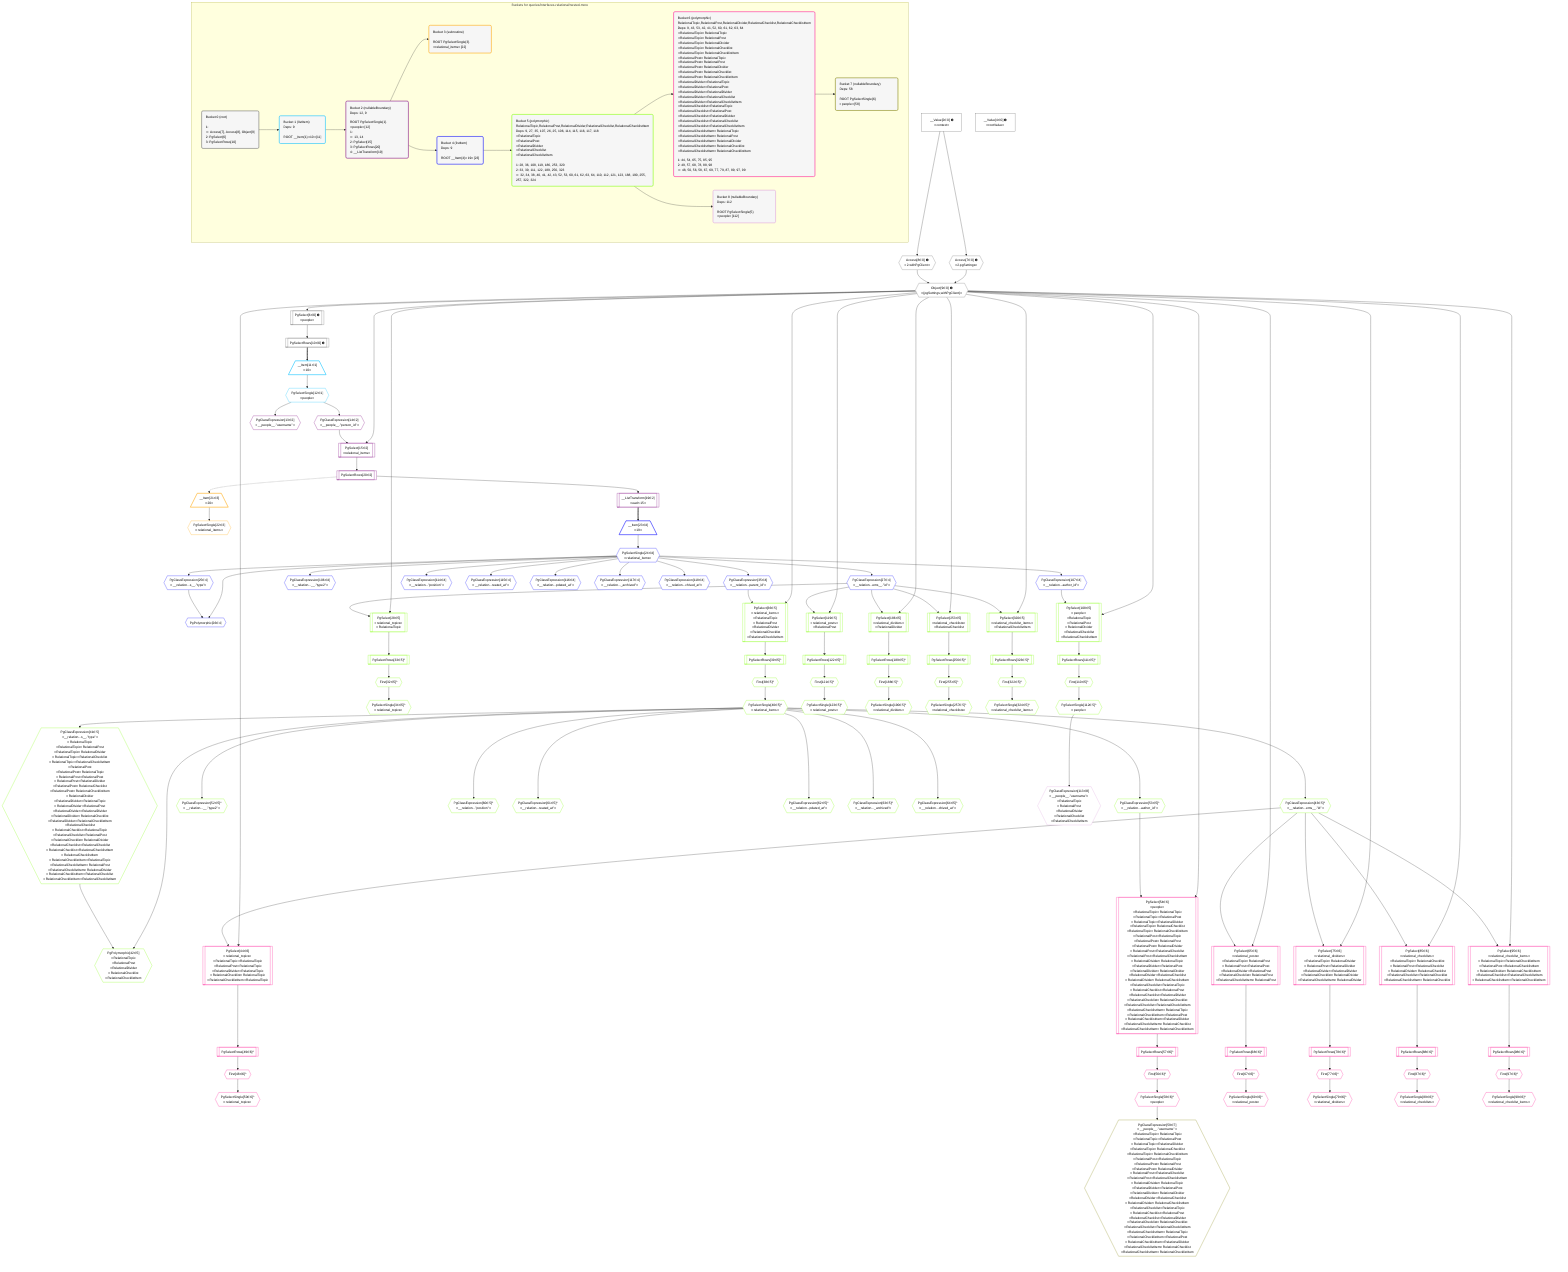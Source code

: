 %%{init: {'themeVariables': { 'fontSize': '12px'}}}%%
graph TD
    classDef path fill:#eee,stroke:#000,color:#000
    classDef plan fill:#fff,stroke-width:1px,color:#000
    classDef itemplan fill:#fff,stroke-width:2px,color:#000
    classDef unbatchedplan fill:#dff,stroke-width:1px,color:#000
    classDef sideeffectplan fill:#fcc,stroke-width:2px,color:#000
    classDef bucket fill:#f6f6f6,color:#000,stroke-width:2px,text-align:left


    %% plan dependencies
    Object9{{"Object[9∈0] ➊<br />ᐸ{pgSettings,withPgClient}ᐳ"}}:::plan
    Access7{{"Access[7∈0] ➊<br />ᐸ2.pgSettingsᐳ"}}:::plan
    Access8{{"Access[8∈0] ➊<br />ᐸ2.withPgClientᐳ"}}:::plan
    Access7 & Access8 --> Object9
    PgSelect6[["PgSelect[6∈0] ➊<br />ᐸpeopleᐳ"]]:::plan
    Object9 --> PgSelect6
    __Value2["__Value[2∈0] ➊<br />ᐸcontextᐳ"]:::plan
    __Value2 --> Access7
    __Value2 --> Access8
    PgSelectRows10[["PgSelectRows[10∈0] ➊"]]:::plan
    PgSelect6 --> PgSelectRows10
    __Value4["__Value[4∈0] ➊<br />ᐸrootValueᐳ"]:::plan
    __Item11[/"__Item[11∈1]<br />ᐸ10ᐳ"\]:::itemplan
    PgSelectRows10 ==> __Item11
    PgSelectSingle12{{"PgSelectSingle[12∈1]<br />ᐸpeopleᐳ"}}:::plan
    __Item11 --> PgSelectSingle12
    PgSelect15[["PgSelect[15∈2]<br />ᐸrelational_itemsᐳ"]]:::plan
    PgClassExpression14{{"PgClassExpression[14∈2]<br />ᐸ__people__.”person_id”ᐳ"}}:::plan
    Object9 & PgClassExpression14 --> PgSelect15
    PgClassExpression13{{"PgClassExpression[13∈2]<br />ᐸ__people__.”username”ᐳ"}}:::plan
    PgSelectSingle12 --> PgClassExpression13
    PgSelectSingle12 --> PgClassExpression14
    __ListTransform19[["__ListTransform[19∈2]<br />ᐸeach:15ᐳ"]]:::plan
    PgSelectRows20[["PgSelectRows[20∈2]"]]:::plan
    PgSelectRows20 --> __ListTransform19
    PgSelect15 --> PgSelectRows20
    __Item21[/"__Item[21∈3]<br />ᐸ20ᐳ"\]:::itemplan
    PgSelectRows20 -.-> __Item21
    PgSelectSingle22{{"PgSelectSingle[22∈3]<br />ᐸrelational_itemsᐳ"}}:::plan
    __Item21 --> PgSelectSingle22
    PgPolymorphic26{{"PgPolymorphic[26∈4]"}}:::plan
    PgSelectSingle24{{"PgSelectSingle[24∈4]<br />ᐸrelational_itemsᐳ"}}:::plan
    PgClassExpression25{{"PgClassExpression[25∈4]<br />ᐸ__relation...s__.”type”ᐳ"}}:::plan
    PgSelectSingle24 & PgClassExpression25 --> PgPolymorphic26
    __Item23[/"__Item[23∈4]<br />ᐸ19ᐳ"\]:::itemplan
    __ListTransform19 ==> __Item23
    __Item23 --> PgSelectSingle24
    PgSelectSingle24 --> PgClassExpression25
    PgClassExpression27{{"PgClassExpression[27∈4]<br />ᐸ__relation...ems__.”id”ᐳ"}}:::plan
    PgSelectSingle24 --> PgClassExpression27
    PgClassExpression35{{"PgClassExpression[35∈4]<br />ᐸ__relation...parent_id”ᐳ"}}:::plan
    PgSelectSingle24 --> PgClassExpression35
    PgClassExpression106{{"PgClassExpression[106∈4]<br />ᐸ__relation...__.”type2”ᐳ"}}:::plan
    PgSelectSingle24 --> PgClassExpression106
    PgClassExpression107{{"PgClassExpression[107∈4]<br />ᐸ__relation...author_id”ᐳ"}}:::plan
    PgSelectSingle24 --> PgClassExpression107
    PgClassExpression114{{"PgClassExpression[114∈4]<br />ᐸ__relation...”position”ᐳ"}}:::plan
    PgSelectSingle24 --> PgClassExpression114
    PgClassExpression115{{"PgClassExpression[115∈4]<br />ᐸ__relation...reated_at”ᐳ"}}:::plan
    PgSelectSingle24 --> PgClassExpression115
    PgClassExpression116{{"PgClassExpression[116∈4]<br />ᐸ__relation...pdated_at”ᐳ"}}:::plan
    PgSelectSingle24 --> PgClassExpression116
    PgClassExpression117{{"PgClassExpression[117∈4]<br />ᐸ__relation..._archived”ᐳ"}}:::plan
    PgSelectSingle24 --> PgClassExpression117
    PgClassExpression118{{"PgClassExpression[118∈4]<br />ᐸ__relation...chived_at”ᐳ"}}:::plan
    PgSelectSingle24 --> PgClassExpression118
    PgSelect28[["PgSelect[28∈5]<br />ᐸrelational_topicsᐳ<br />ᐳRelationalTopic"]]:::plan
    Object9 & PgClassExpression27 --> PgSelect28
    PgSelect36[["PgSelect[36∈5]<br />ᐸrelational_itemsᐳ<br />ᐳRelationalTopic<br />ᐳRelationalPost<br />ᐳRelationalDivider<br />ᐳRelationalChecklist<br />ᐳRelationalChecklistItem"]]:::plan
    Object9 & PgClassExpression35 --> PgSelect36
    PgPolymorphic42{{"PgPolymorphic[42∈5]<br />ᐳRelationalTopic<br />ᐳRelationalPost<br />ᐳRelationalDivider<br />ᐳRelationalChecklist<br />ᐳRelationalChecklistItem"}}:::plan
    PgSelectSingle40{{"PgSelectSingle[40∈5]^<br />ᐸrelational_itemsᐳ"}}:::plan
    PgClassExpression41{{"PgClassExpression[41∈5]<br />ᐸ__relation...s__.”type”ᐳ<br />ᐳRelationalTopic<br />ᐳRelationalTopicᐳRelationalPost<br />ᐳRelationalTopicᐳRelationalDivider<br />ᐳRelationalTopicᐳRelationalChecklist<br />ᐳRelationalTopicᐳRelationalChecklistItem<br />ᐳRelationalPost<br />ᐳRelationalPostᐳRelationalTopic<br />ᐳRelationalPostᐳRelationalPost<br />ᐳRelationalPostᐳRelationalDivider<br />ᐳRelationalPostᐳRelationalChecklist<br />ᐳRelationalPostᐳRelationalChecklistItem<br />ᐳRelationalDivider<br />ᐳRelationalDividerᐳRelationalTopic<br />ᐳRelationalDividerᐳRelationalPost<br />ᐳRelationalDividerᐳRelationalDivider<br />ᐳRelationalDividerᐳRelationalChecklist<br />ᐳRelationalDividerᐳRelationalChecklistItem<br />ᐳRelationalChecklist<br />ᐳRelationalChecklistᐳRelationalTopic<br />ᐳRelationalChecklistᐳRelationalPost<br />ᐳRelationalChecklistᐳRelationalDivider<br />ᐳRelationalChecklistᐳRelationalChecklist<br />ᐳRelationalChecklistᐳRelationalChecklistItem<br />ᐳRelationalChecklistItem<br />ᐳRelationalChecklistItemᐳRelationalTopic<br />ᐳRelationalChecklistItemᐳRelationalPost<br />ᐳRelationalChecklistItemᐳRelationalDivider<br />ᐳRelationalChecklistItemᐳRelationalChecklist<br />ᐳRelationalChecklistItemᐳRelationalChecklistItem"}}:::plan
    PgSelectSingle40 & PgClassExpression41 --> PgPolymorphic42
    PgSelect108[["PgSelect[108∈5]<br />ᐸpeopleᐳ<br />ᐳRelationalTopic<br />ᐳRelationalPost<br />ᐳRelationalDivider<br />ᐳRelationalChecklist<br />ᐳRelationalChecklistItem"]]:::plan
    Object9 & PgClassExpression107 --> PgSelect108
    PgSelect119[["PgSelect[119∈5]<br />ᐸrelational_postsᐳ<br />ᐳRelationalPost"]]:::plan
    Object9 & PgClassExpression27 --> PgSelect119
    PgSelect186[["PgSelect[186∈5]<br />ᐸrelational_dividersᐳ<br />ᐳRelationalDivider"]]:::plan
    Object9 & PgClassExpression27 --> PgSelect186
    PgSelect253[["PgSelect[253∈5]<br />ᐸrelational_checklistsᐳ<br />ᐳRelationalChecklist"]]:::plan
    Object9 & PgClassExpression27 --> PgSelect253
    PgSelect320[["PgSelect[320∈5]<br />ᐸrelational_checklist_itemsᐳ<br />ᐳRelationalChecklistItem"]]:::plan
    Object9 & PgClassExpression27 --> PgSelect320
    First32{{"First[32∈5]^"}}:::plan
    PgSelectRows33[["PgSelectRows[33∈5]^"]]:::plan
    PgSelectRows33 --> First32
    PgSelect28 --> PgSelectRows33
    PgSelectSingle34{{"PgSelectSingle[34∈5]^<br />ᐸrelational_topicsᐳ"}}:::plan
    First32 --> PgSelectSingle34
    First38{{"First[38∈5]^"}}:::plan
    PgSelectRows39[["PgSelectRows[39∈5]^"]]:::plan
    PgSelectRows39 --> First38
    PgSelect36 --> PgSelectRows39
    First38 --> PgSelectSingle40
    PgSelectSingle40 --> PgClassExpression41
    PgClassExpression43{{"PgClassExpression[43∈5]^<br />ᐸ__relation...ems__.”id”ᐳ"}}:::plan
    PgSelectSingle40 --> PgClassExpression43
    PgClassExpression52{{"PgClassExpression[52∈5]^<br />ᐸ__relation...__.”type2”ᐳ"}}:::plan
    PgSelectSingle40 --> PgClassExpression52
    PgClassExpression53{{"PgClassExpression[53∈5]^<br />ᐸ__relation...author_id”ᐳ"}}:::plan
    PgSelectSingle40 --> PgClassExpression53
    PgClassExpression60{{"PgClassExpression[60∈5]^<br />ᐸ__relation...”position”ᐳ"}}:::plan
    PgSelectSingle40 --> PgClassExpression60
    PgClassExpression61{{"PgClassExpression[61∈5]^<br />ᐸ__relation...reated_at”ᐳ"}}:::plan
    PgSelectSingle40 --> PgClassExpression61
    PgClassExpression62{{"PgClassExpression[62∈5]^<br />ᐸ__relation...pdated_at”ᐳ"}}:::plan
    PgSelectSingle40 --> PgClassExpression62
    PgClassExpression63{{"PgClassExpression[63∈5]^<br />ᐸ__relation..._archived”ᐳ"}}:::plan
    PgSelectSingle40 --> PgClassExpression63
    PgClassExpression64{{"PgClassExpression[64∈5]^<br />ᐸ__relation...chived_at”ᐳ"}}:::plan
    PgSelectSingle40 --> PgClassExpression64
    First110{{"First[110∈5]^"}}:::plan
    PgSelectRows111[["PgSelectRows[111∈5]^"]]:::plan
    PgSelectRows111 --> First110
    PgSelect108 --> PgSelectRows111
    PgSelectSingle112{{"PgSelectSingle[112∈5]^<br />ᐸpeopleᐳ"}}:::plan
    First110 --> PgSelectSingle112
    First121{{"First[121∈5]^"}}:::plan
    PgSelectRows122[["PgSelectRows[122∈5]^"]]:::plan
    PgSelectRows122 --> First121
    PgSelect119 --> PgSelectRows122
    PgSelectSingle123{{"PgSelectSingle[123∈5]^<br />ᐸrelational_postsᐳ"}}:::plan
    First121 --> PgSelectSingle123
    First188{{"First[188∈5]^"}}:::plan
    PgSelectRows189[["PgSelectRows[189∈5]^"]]:::plan
    PgSelectRows189 --> First188
    PgSelect186 --> PgSelectRows189
    PgSelectSingle190{{"PgSelectSingle[190∈5]^<br />ᐸrelational_dividersᐳ"}}:::plan
    First188 --> PgSelectSingle190
    First255{{"First[255∈5]^"}}:::plan
    PgSelectRows256[["PgSelectRows[256∈5]^"]]:::plan
    PgSelectRows256 --> First255
    PgSelect253 --> PgSelectRows256
    PgSelectSingle257{{"PgSelectSingle[257∈5]^<br />ᐸrelational_checklistsᐳ"}}:::plan
    First255 --> PgSelectSingle257
    First322{{"First[322∈5]^"}}:::plan
    PgSelectRows323[["PgSelectRows[323∈5]^"]]:::plan
    PgSelectRows323 --> First322
    PgSelect320 --> PgSelectRows323
    PgSelectSingle324{{"PgSelectSingle[324∈5]^<br />ᐸrelational_checklist_itemsᐳ"}}:::plan
    First322 --> PgSelectSingle324
    PgSelect44[["PgSelect[44∈6]<br />ᐸrelational_topicsᐳ<br />ᐳRelationalTopicᐳRelationalTopic<br />ᐳRelationalPostᐳRelationalTopic<br />ᐳRelationalDividerᐳRelationalTopic<br />ᐳRelationalChecklistᐳRelationalTopic<br />ᐳRelationalChecklistItemᐳRelationalTopic"]]:::plan
    Object9 & PgClassExpression43 --> PgSelect44
    PgSelect54[["PgSelect[54∈6]<br />ᐸpeopleᐳ<br />ᐳRelationalTopicᐳRelationalTopic<br />ᐳRelationalTopicᐳRelationalPost<br />ᐳRelationalTopicᐳRelationalDivider<br />ᐳRelationalTopicᐳRelationalChecklist<br />ᐳRelationalTopicᐳRelationalChecklistItem<br />ᐳRelationalPostᐳRelationalTopic<br />ᐳRelationalPostᐳRelationalPost<br />ᐳRelationalPostᐳRelationalDivider<br />ᐳRelationalPostᐳRelationalChecklist<br />ᐳRelationalPostᐳRelationalChecklistItem<br />ᐳRelationalDividerᐳRelationalTopic<br />ᐳRelationalDividerᐳRelationalPost<br />ᐳRelationalDividerᐳRelationalDivider<br />ᐳRelationalDividerᐳRelationalChecklist<br />ᐳRelationalDividerᐳRelationalChecklistItem<br />ᐳRelationalChecklistᐳRelationalTopic<br />ᐳRelationalChecklistᐳRelationalPost<br />ᐳRelationalChecklistᐳRelationalDivider<br />ᐳRelationalChecklistᐳRelationalChecklist<br />ᐳRelationalChecklistᐳRelationalChecklistItem<br />ᐳRelationalChecklistItemᐳRelationalTopic<br />ᐳRelationalChecklistItemᐳRelationalPost<br />ᐳRelationalChecklistItemᐳRelationalDivider<br />ᐳRelationalChecklistItemᐳRelationalChecklist<br />ᐳRelationalChecklistItemᐳRelationalChecklistItem"]]:::plan
    Object9 & PgClassExpression53 --> PgSelect54
    PgSelect65[["PgSelect[65∈6]<br />ᐸrelational_postsᐳ<br />ᐳRelationalTopicᐳRelationalPost<br />ᐳRelationalPostᐳRelationalPost<br />ᐳRelationalDividerᐳRelationalPost<br />ᐳRelationalChecklistᐳRelationalPost<br />ᐳRelationalChecklistItemᐳRelationalPost"]]:::plan
    Object9 & PgClassExpression43 --> PgSelect65
    PgSelect75[["PgSelect[75∈6]<br />ᐸrelational_dividersᐳ<br />ᐳRelationalTopicᐳRelationalDivider<br />ᐳRelationalPostᐳRelationalDivider<br />ᐳRelationalDividerᐳRelationalDivider<br />ᐳRelationalChecklistᐳRelationalDivider<br />ᐳRelationalChecklistItemᐳRelationalDivider"]]:::plan
    Object9 & PgClassExpression43 --> PgSelect75
    PgSelect85[["PgSelect[85∈6]<br />ᐸrelational_checklistsᐳ<br />ᐳRelationalTopicᐳRelationalChecklist<br />ᐳRelationalPostᐳRelationalChecklist<br />ᐳRelationalDividerᐳRelationalChecklist<br />ᐳRelationalChecklistᐳRelationalChecklist<br />ᐳRelationalChecklistItemᐳRelationalChecklist"]]:::plan
    Object9 & PgClassExpression43 --> PgSelect85
    PgSelect95[["PgSelect[95∈6]<br />ᐸrelational_checklist_itemsᐳ<br />ᐳRelationalTopicᐳRelationalChecklistItem<br />ᐳRelationalPostᐳRelationalChecklistItem<br />ᐳRelationalDividerᐳRelationalChecklistItem<br />ᐳRelationalChecklistᐳRelationalChecklistItem<br />ᐳRelationalChecklistItemᐳRelationalChecklistItem"]]:::plan
    Object9 & PgClassExpression43 --> PgSelect95
    First48{{"First[48∈6]^"}}:::plan
    PgSelectRows49[["PgSelectRows[49∈6]^"]]:::plan
    PgSelectRows49 --> First48
    PgSelect44 --> PgSelectRows49
    PgSelectSingle50{{"PgSelectSingle[50∈6]^<br />ᐸrelational_topicsᐳ"}}:::plan
    First48 --> PgSelectSingle50
    First56{{"First[56∈6]^"}}:::plan
    PgSelectRows57[["PgSelectRows[57∈6]^"]]:::plan
    PgSelectRows57 --> First56
    PgSelect54 --> PgSelectRows57
    PgSelectSingle58{{"PgSelectSingle[58∈6]^<br />ᐸpeopleᐳ"}}:::plan
    First56 --> PgSelectSingle58
    First67{{"First[67∈6]^"}}:::plan
    PgSelectRows68[["PgSelectRows[68∈6]^"]]:::plan
    PgSelectRows68 --> First67
    PgSelect65 --> PgSelectRows68
    PgSelectSingle69{{"PgSelectSingle[69∈6]^<br />ᐸrelational_postsᐳ"}}:::plan
    First67 --> PgSelectSingle69
    First77{{"First[77∈6]^"}}:::plan
    PgSelectRows78[["PgSelectRows[78∈6]^"]]:::plan
    PgSelectRows78 --> First77
    PgSelect75 --> PgSelectRows78
    PgSelectSingle79{{"PgSelectSingle[79∈6]^<br />ᐸrelational_dividersᐳ"}}:::plan
    First77 --> PgSelectSingle79
    First87{{"First[87∈6]^"}}:::plan
    PgSelectRows88[["PgSelectRows[88∈6]^"]]:::plan
    PgSelectRows88 --> First87
    PgSelect85 --> PgSelectRows88
    PgSelectSingle89{{"PgSelectSingle[89∈6]^<br />ᐸrelational_checklistsᐳ"}}:::plan
    First87 --> PgSelectSingle89
    First97{{"First[97∈6]^"}}:::plan
    PgSelectRows98[["PgSelectRows[98∈6]^"]]:::plan
    PgSelectRows98 --> First97
    PgSelect95 --> PgSelectRows98
    PgSelectSingle99{{"PgSelectSingle[99∈6]^<br />ᐸrelational_checklist_itemsᐳ"}}:::plan
    First97 --> PgSelectSingle99
    PgClassExpression59{{"PgClassExpression[59∈7]<br />ᐸ__people__.”username”ᐳ<br />ᐳRelationalTopicᐳRelationalTopic<br />ᐳRelationalTopicᐳRelationalPost<br />ᐳRelationalTopicᐳRelationalDivider<br />ᐳRelationalTopicᐳRelationalChecklist<br />ᐳRelationalTopicᐳRelationalChecklistItem<br />ᐳRelationalPostᐳRelationalTopic<br />ᐳRelationalPostᐳRelationalPost<br />ᐳRelationalPostᐳRelationalDivider<br />ᐳRelationalPostᐳRelationalChecklist<br />ᐳRelationalPostᐳRelationalChecklistItem<br />ᐳRelationalDividerᐳRelationalTopic<br />ᐳRelationalDividerᐳRelationalPost<br />ᐳRelationalDividerᐳRelationalDivider<br />ᐳRelationalDividerᐳRelationalChecklist<br />ᐳRelationalDividerᐳRelationalChecklistItem<br />ᐳRelationalChecklistᐳRelationalTopic<br />ᐳRelationalChecklistᐳRelationalPost<br />ᐳRelationalChecklistᐳRelationalDivider<br />ᐳRelationalChecklistᐳRelationalChecklist<br />ᐳRelationalChecklistᐳRelationalChecklistItem<br />ᐳRelationalChecklistItemᐳRelationalTopic<br />ᐳRelationalChecklistItemᐳRelationalPost<br />ᐳRelationalChecklistItemᐳRelationalDivider<br />ᐳRelationalChecklistItemᐳRelationalChecklist<br />ᐳRelationalChecklistItemᐳRelationalChecklistItem"}}:::plan
    PgSelectSingle58 --> PgClassExpression59
    PgClassExpression113{{"PgClassExpression[113∈8]<br />ᐸ__people__.”username”ᐳ<br />ᐳRelationalTopic<br />ᐳRelationalPost<br />ᐳRelationalDivider<br />ᐳRelationalChecklist<br />ᐳRelationalChecklistItem"}}:::plan
    PgSelectSingle112 --> PgClassExpression113

    %% define steps

    subgraph "Buckets for queries/interfaces-relational/nested-more"
    Bucket0("Bucket 0 (root)<br /><br />1: <br />ᐳ: Access[7], Access[8], Object[9]<br />2: PgSelect[6]<br />3: PgSelectRows[10]"):::bucket
    classDef bucket0 stroke:#696969
    class Bucket0,__Value2,__Value4,PgSelect6,Access7,Access8,Object9,PgSelectRows10 bucket0
    Bucket1("Bucket 1 (listItem)<br />Deps: 9<br /><br />ROOT __Item{1}ᐸ10ᐳ[11]"):::bucket
    classDef bucket1 stroke:#00bfff
    class Bucket1,__Item11,PgSelectSingle12 bucket1
    Bucket2("Bucket 2 (nullableBoundary)<br />Deps: 12, 9<br /><br />ROOT PgSelectSingle{1}ᐸpeopleᐳ[12]<br />1: <br />ᐳ: 13, 14<br />2: PgSelect[15]<br />3: PgSelectRows[20]<br />4: __ListTransform[19]"):::bucket
    classDef bucket2 stroke:#7f007f
    class Bucket2,PgClassExpression13,PgClassExpression14,PgSelect15,__ListTransform19,PgSelectRows20 bucket2
    Bucket3("Bucket 3 (subroutine)<br /><br />ROOT PgSelectSingle{3}ᐸrelational_itemsᐳ[22]"):::bucket
    classDef bucket3 stroke:#ffa500
    class Bucket3,__Item21,PgSelectSingle22 bucket3
    Bucket4("Bucket 4 (listItem)<br />Deps: 9<br /><br />ROOT __Item{4}ᐸ19ᐳ[23]"):::bucket
    classDef bucket4 stroke:#0000ff
    class Bucket4,__Item23,PgSelectSingle24,PgClassExpression25,PgPolymorphic26,PgClassExpression27,PgClassExpression35,PgClassExpression106,PgClassExpression107,PgClassExpression114,PgClassExpression115,PgClassExpression116,PgClassExpression117,PgClassExpression118 bucket4
    Bucket5("Bucket 5 (polymorphic)<br />RelationalTopic,RelationalPost,RelationalDivider,RelationalChecklist,RelationalChecklistItem<br />Deps: 9, 27, 35, 107, 26, 25, 106, 114, 115, 116, 117, 118<br />ᐳRelationalTopic<br />ᐳRelationalPost<br />ᐳRelationalDivider<br />ᐳRelationalChecklist<br />ᐳRelationalChecklistItem<br /><br />1: 28, 36, 108, 119, 186, 253, 320<br />2: 33, 39, 111, 122, 189, 256, 323<br />ᐳ: 32, 34, 38, 40, 41, 42, 43, 52, 53, 60, 61, 62, 63, 64, 110, 112, 121, 123, 188, 190, 255, 257, 322, 324"):::bucket
    classDef bucket5 stroke:#7fff00
    class Bucket5,PgSelect28,First32,PgSelectRows33,PgSelectSingle34,PgSelect36,First38,PgSelectRows39,PgSelectSingle40,PgClassExpression41,PgPolymorphic42,PgClassExpression43,PgClassExpression52,PgClassExpression53,PgClassExpression60,PgClassExpression61,PgClassExpression62,PgClassExpression63,PgClassExpression64,PgSelect108,First110,PgSelectRows111,PgSelectSingle112,PgSelect119,First121,PgSelectRows122,PgSelectSingle123,PgSelect186,First188,PgSelectRows189,PgSelectSingle190,PgSelect253,First255,PgSelectRows256,PgSelectSingle257,PgSelect320,First322,PgSelectRows323,PgSelectSingle324 bucket5
    Bucket6("Bucket 6 (polymorphic)<br />RelationalTopic,RelationalPost,RelationalDivider,RelationalChecklist,RelationalChecklistItem<br />Deps: 9, 43, 53, 42, 41, 52, 60, 61, 62, 63, 64<br />ᐳRelationalTopicᐳRelationalTopic<br />ᐳRelationalTopicᐳRelationalPost<br />ᐳRelationalTopicᐳRelationalDivider<br />ᐳRelationalTopicᐳRelationalChecklist<br />ᐳRelationalTopicᐳRelationalChecklistItem<br />ᐳRelationalPostᐳRelationalTopic<br />ᐳRelationalPostᐳRelationalPost<br />ᐳRelationalPostᐳRelationalDivider<br />ᐳRelationalPostᐳRelationalChecklist<br />ᐳRelationalPostᐳRelationalChecklistItem<br />ᐳRelationalDividerᐳRelationalTopic<br />ᐳRelationalDividerᐳRelationalPost<br />ᐳRelationalDividerᐳRelationalDivider<br />ᐳRelationalDividerᐳRelationalChecklist<br />ᐳRelationalDividerᐳRelationalChecklistItem<br />ᐳRelationalChecklistᐳRelationalTopic<br />ᐳRelationalChecklistᐳRelationalPost<br />ᐳRelationalChecklistᐳRelationalDivider<br />ᐳRelationalChecklistᐳRelationalChecklist<br />ᐳRelationalChecklistᐳRelationalChecklistItem<br />ᐳRelationalChecklistItemᐳRelationalTopic<br />ᐳRelationalChecklistItemᐳRelationalPost<br />ᐳRelationalChecklistItemᐳRelationalDivider<br />ᐳRelationalChecklistItemᐳRelationalChecklist<br />ᐳRelationalChecklistItemᐳRelationalChecklistItem<br /><br />1: 44, 54, 65, 75, 85, 95<br />2: 49, 57, 68, 78, 88, 98<br />ᐳ: 48, 50, 56, 58, 67, 69, 77, 79, 87, 89, 97, 99"):::bucket
    classDef bucket6 stroke:#ff1493
    class Bucket6,PgSelect44,First48,PgSelectRows49,PgSelectSingle50,PgSelect54,First56,PgSelectRows57,PgSelectSingle58,PgSelect65,First67,PgSelectRows68,PgSelectSingle69,PgSelect75,First77,PgSelectRows78,PgSelectSingle79,PgSelect85,First87,PgSelectRows88,PgSelectSingle89,PgSelect95,First97,PgSelectRows98,PgSelectSingle99 bucket6
    Bucket7("Bucket 7 (nullableBoundary)<br />Deps: 58<br /><br />ROOT PgSelectSingle{6}ᐸpeopleᐳ[58]"):::bucket
    classDef bucket7 stroke:#808000
    class Bucket7,PgClassExpression59 bucket7
    Bucket8("Bucket 8 (nullableBoundary)<br />Deps: 112<br /><br />ROOT PgSelectSingle{5}ᐸpeopleᐳ[112]"):::bucket
    classDef bucket8 stroke:#dda0dd
    class Bucket8,PgClassExpression113 bucket8
    Bucket0 --> Bucket1
    Bucket1 --> Bucket2
    Bucket2 --> Bucket3 & Bucket4
    Bucket4 --> Bucket5
    Bucket5 --> Bucket6 & Bucket8
    Bucket6 --> Bucket7
    end
